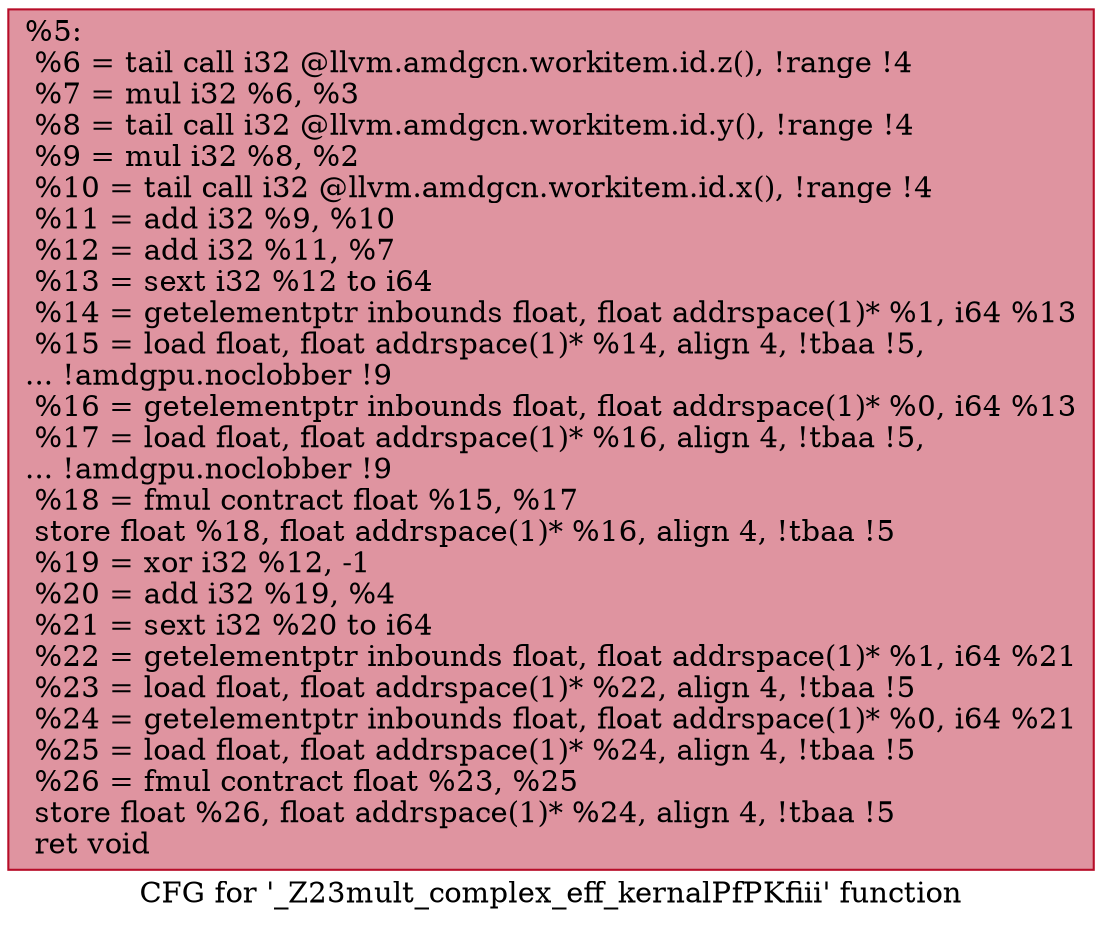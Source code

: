 digraph "CFG for '_Z23mult_complex_eff_kernalPfPKfiii' function" {
	label="CFG for '_Z23mult_complex_eff_kernalPfPKfiii' function";

	Node0x4619100 [shape=record,color="#b70d28ff", style=filled, fillcolor="#b70d2870",label="{%5:\l  %6 = tail call i32 @llvm.amdgcn.workitem.id.z(), !range !4\l  %7 = mul i32 %6, %3\l  %8 = tail call i32 @llvm.amdgcn.workitem.id.y(), !range !4\l  %9 = mul i32 %8, %2\l  %10 = tail call i32 @llvm.amdgcn.workitem.id.x(), !range !4\l  %11 = add i32 %9, %10\l  %12 = add i32 %11, %7\l  %13 = sext i32 %12 to i64\l  %14 = getelementptr inbounds float, float addrspace(1)* %1, i64 %13\l  %15 = load float, float addrspace(1)* %14, align 4, !tbaa !5,\l... !amdgpu.noclobber !9\l  %16 = getelementptr inbounds float, float addrspace(1)* %0, i64 %13\l  %17 = load float, float addrspace(1)* %16, align 4, !tbaa !5,\l... !amdgpu.noclobber !9\l  %18 = fmul contract float %15, %17\l  store float %18, float addrspace(1)* %16, align 4, !tbaa !5\l  %19 = xor i32 %12, -1\l  %20 = add i32 %19, %4\l  %21 = sext i32 %20 to i64\l  %22 = getelementptr inbounds float, float addrspace(1)* %1, i64 %21\l  %23 = load float, float addrspace(1)* %22, align 4, !tbaa !5\l  %24 = getelementptr inbounds float, float addrspace(1)* %0, i64 %21\l  %25 = load float, float addrspace(1)* %24, align 4, !tbaa !5\l  %26 = fmul contract float %23, %25\l  store float %26, float addrspace(1)* %24, align 4, !tbaa !5\l  ret void\l}"];
}
